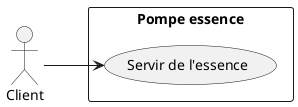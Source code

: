 @startuml
left to right direction
 
actor Client

 
rectangle "Pompe essence" {
    usecase "Servir de l'essence" as UC1

}
 
Client --> UC1
 
@enduml